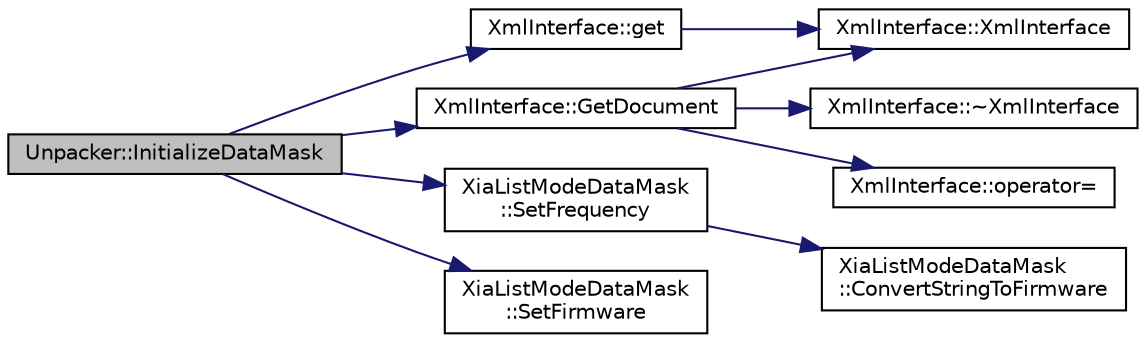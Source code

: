 digraph "Unpacker::InitializeDataMask"
{
  edge [fontname="Helvetica",fontsize="10",labelfontname="Helvetica",labelfontsize="10"];
  node [fontname="Helvetica",fontsize="10",shape=record];
  rankdir="LR";
  Node1 [label="Unpacker::InitializeDataMask",height=0.2,width=0.4,color="black", fillcolor="grey75", style="filled", fontcolor="black"];
  Node1 -> Node2 [color="midnightblue",fontsize="10",style="solid",fontname="Helvetica"];
  Node2 [label="XmlInterface::get",height=0.2,width=0.4,color="black", fillcolor="white", style="filled",URL="$d1/df9/class_xml_interface.html#a5a437bc25ac0f9ecc65cdebf6c664ad0"];
  Node2 -> Node3 [color="midnightblue",fontsize="10",style="solid",fontname="Helvetica"];
  Node3 [label="XmlInterface::XmlInterface",height=0.2,width=0.4,color="black", fillcolor="white", style="filled",URL="$d1/df9/class_xml_interface.html#a9924d1a9f16987091b58c70ed13a5718"];
  Node1 -> Node4 [color="midnightblue",fontsize="10",style="solid",fontname="Helvetica"];
  Node4 [label="XmlInterface::GetDocument",height=0.2,width=0.4,color="black", fillcolor="white", style="filled",URL="$d1/df9/class_xml_interface.html#a3c935eddf6f5905cf461c1cef806e38a"];
  Node4 -> Node5 [color="midnightblue",fontsize="10",style="solid",fontname="Helvetica"];
  Node5 [label="XmlInterface::~XmlInterface",height=0.2,width=0.4,color="black", fillcolor="white", style="filled",URL="$d1/df9/class_xml_interface.html#a9326df5bd548bd9a40b62dee6a2e3025",tooltip="Default destructor that deletes the instance when its called. "];
  Node4 -> Node3 [color="midnightblue",fontsize="10",style="solid",fontname="Helvetica"];
  Node4 -> Node6 [color="midnightblue",fontsize="10",style="solid",fontname="Helvetica"];
  Node6 [label="XmlInterface::operator=",height=0.2,width=0.4,color="black", fillcolor="white", style="filled",URL="$d1/df9/class_xml_interface.html#ac853fae42b1b3446a00a0d37e50d670d",tooltip="copy constructor "];
  Node1 -> Node7 [color="midnightblue",fontsize="10",style="solid",fontname="Helvetica"];
  Node7 [label="XiaListModeDataMask\l::SetFrequency",height=0.2,width=0.4,color="black", fillcolor="white", style="filled",URL="$dc/d76/class_xia_list_mode_data_mask.html#a33b7f5435e8d9a2fa9fee6ccc4dc0dd2"];
  Node7 -> Node8 [color="midnightblue",fontsize="10",style="solid",fontname="Helvetica"];
  Node8 [label="XiaListModeDataMask\l::ConvertStringToFirmware",height=0.2,width=0.4,color="black", fillcolor="white", style="filled",URL="$dc/d76/class_xia_list_mode_data_mask.html#a20046dc9185087be705844310f87f588"];
  Node1 -> Node9 [color="midnightblue",fontsize="10",style="solid",fontname="Helvetica"];
  Node9 [label="XiaListModeDataMask\l::SetFirmware",height=0.2,width=0.4,color="black", fillcolor="white", style="filled",URL="$dc/d76/class_xia_list_mode_data_mask.html#a5c1c4f41653727818103b80954a3c046"];
}
